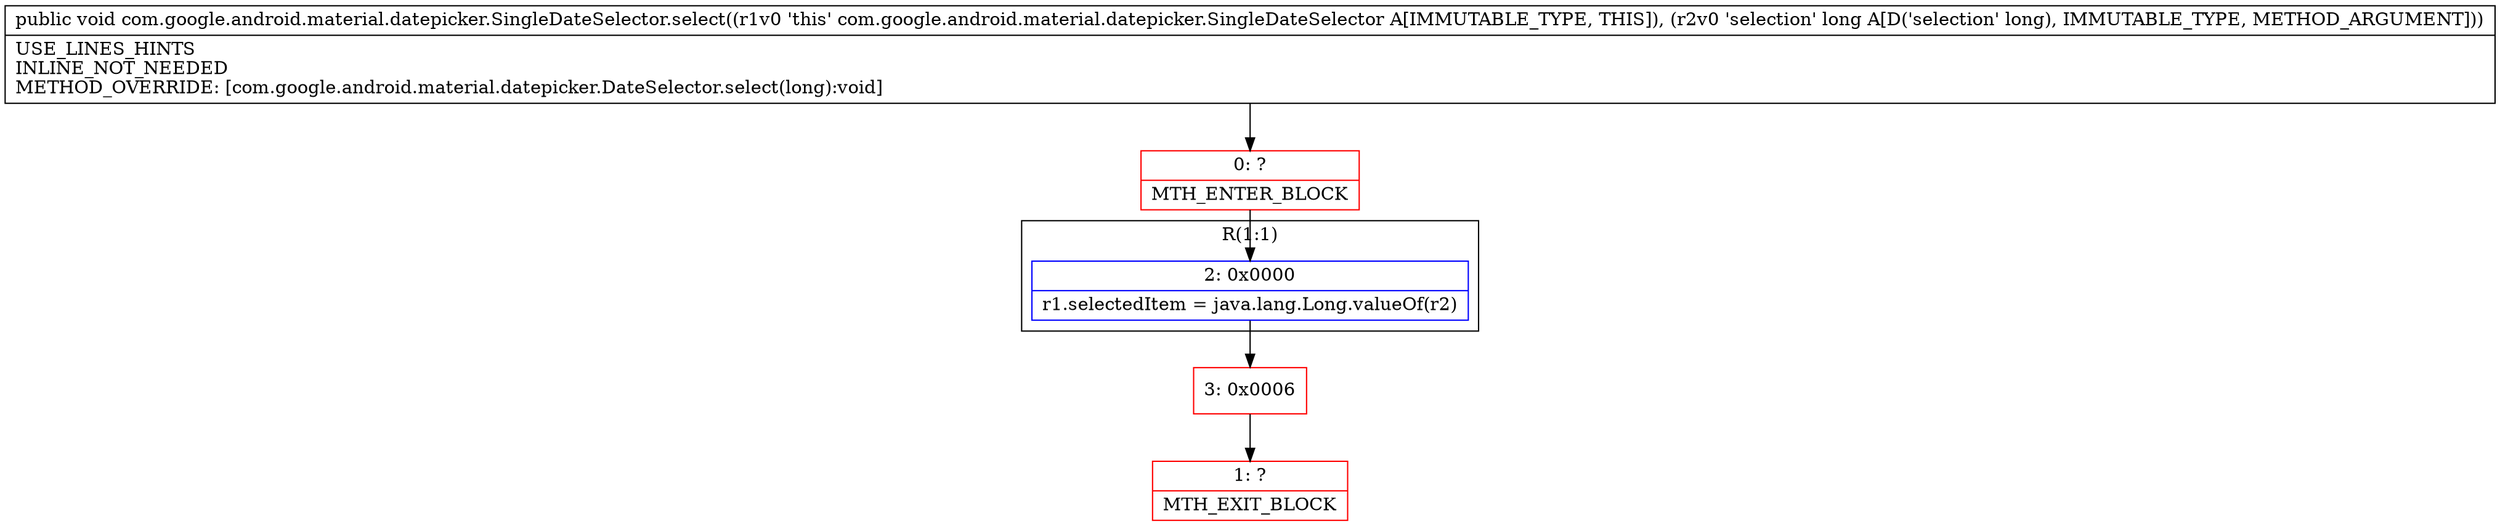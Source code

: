 digraph "CFG forcom.google.android.material.datepicker.SingleDateSelector.select(J)V" {
subgraph cluster_Region_138926478 {
label = "R(1:1)";
node [shape=record,color=blue];
Node_2 [shape=record,label="{2\:\ 0x0000|r1.selectedItem = java.lang.Long.valueOf(r2)\l}"];
}
Node_0 [shape=record,color=red,label="{0\:\ ?|MTH_ENTER_BLOCK\l}"];
Node_3 [shape=record,color=red,label="{3\:\ 0x0006}"];
Node_1 [shape=record,color=red,label="{1\:\ ?|MTH_EXIT_BLOCK\l}"];
MethodNode[shape=record,label="{public void com.google.android.material.datepicker.SingleDateSelector.select((r1v0 'this' com.google.android.material.datepicker.SingleDateSelector A[IMMUTABLE_TYPE, THIS]), (r2v0 'selection' long A[D('selection' long), IMMUTABLE_TYPE, METHOD_ARGUMENT]))  | USE_LINES_HINTS\lINLINE_NOT_NEEDED\lMETHOD_OVERRIDE: [com.google.android.material.datepicker.DateSelector.select(long):void]\l}"];
MethodNode -> Node_0;Node_2 -> Node_3;
Node_0 -> Node_2;
Node_3 -> Node_1;
}

